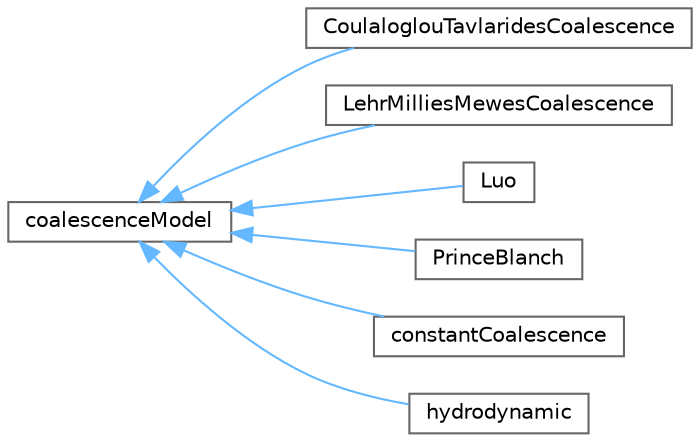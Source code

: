 digraph "Graphical Class Hierarchy"
{
 // LATEX_PDF_SIZE
  bgcolor="transparent";
  edge [fontname=Helvetica,fontsize=10,labelfontname=Helvetica,labelfontsize=10];
  node [fontname=Helvetica,fontsize=10,shape=box,height=0.2,width=0.4];
  rankdir="LR";
  Node0 [id="Node000000",label="coalescenceModel",height=0.2,width=0.4,color="grey40", fillcolor="white", style="filled",URL="$classFoam_1_1diameterModels_1_1coalescenceModel.html",tooltip="Base class for coalescence models."];
  Node0 -> Node1 [id="edge4416_Node000000_Node000001",dir="back",color="steelblue1",style="solid",tooltip=" "];
  Node1 [id="Node000001",label="CoulaloglouTavlaridesCoalescence",height=0.2,width=0.4,color="grey40", fillcolor="white", style="filled",URL="$classFoam_1_1diameterModels_1_1coalescenceModels_1_1CoulaloglouTavlaridesCoalescence.html",tooltip="Model of Coulaloglou and Tavlarides (1977). The coalescence rate is calculated by."];
  Node0 -> Node2 [id="edge4417_Node000000_Node000002",dir="back",color="steelblue1",style="solid",tooltip=" "];
  Node2 [id="Node000002",label="LehrMilliesMewesCoalescence",height=0.2,width=0.4,color="grey40", fillcolor="white", style="filled",URL="$classFoam_1_1diameterModels_1_1coalescenceModels_1_1LehrMilliesMewesCoalescence.html",tooltip="Model of Lehr et al. (2002). The coalescence rate is calculated by."];
  Node0 -> Node3 [id="edge4418_Node000000_Node000003",dir="back",color="steelblue1",style="solid",tooltip=" "];
  Node3 [id="Node000003",label="Luo",height=0.2,width=0.4,color="grey40", fillcolor="white", style="filled",URL="$classFoam_1_1diameterModels_1_1coalescenceModels_1_1Luo.html",tooltip="Model of Luo (1993). The coalescence rate is calculated by."];
  Node0 -> Node4 [id="edge4419_Node000000_Node000004",dir="back",color="steelblue1",style="solid",tooltip=" "];
  Node4 [id="Node000004",label="PrinceBlanch",height=0.2,width=0.4,color="grey40", fillcolor="white", style="filled",URL="$classFoam_1_1diameterModels_1_1coalescenceModels_1_1PrinceBlanch.html",tooltip="Model of Prince and Blanch (1990). The coalescence rate is calculated by."];
  Node0 -> Node5 [id="edge4420_Node000000_Node000005",dir="back",color="steelblue1",style="solid",tooltip=" "];
  Node5 [id="Node000005",label="constantCoalescence",height=0.2,width=0.4,color="grey40", fillcolor="white", style="filled",URL="$classFoam_1_1diameterModels_1_1coalescenceModels_1_1constantCoalescence.html",tooltip="Constant coalescence kernel. Used for verification and validation of the coalescence formulation impl..."];
  Node0 -> Node6 [id="edge4421_Node000000_Node000006",dir="back",color="steelblue1",style="solid",tooltip=" "];
  Node6 [id="Node000006",label="hydrodynamic",height=0.2,width=0.4,color="grey40", fillcolor="white", style="filled",URL="$classFoam_1_1diameterModels_1_1coalescenceModels_1_1hydrodynamic.html",tooltip="Hydrodynamic kernel. Used for verification and validation of the coalescence formulation implemented ..."];
}

